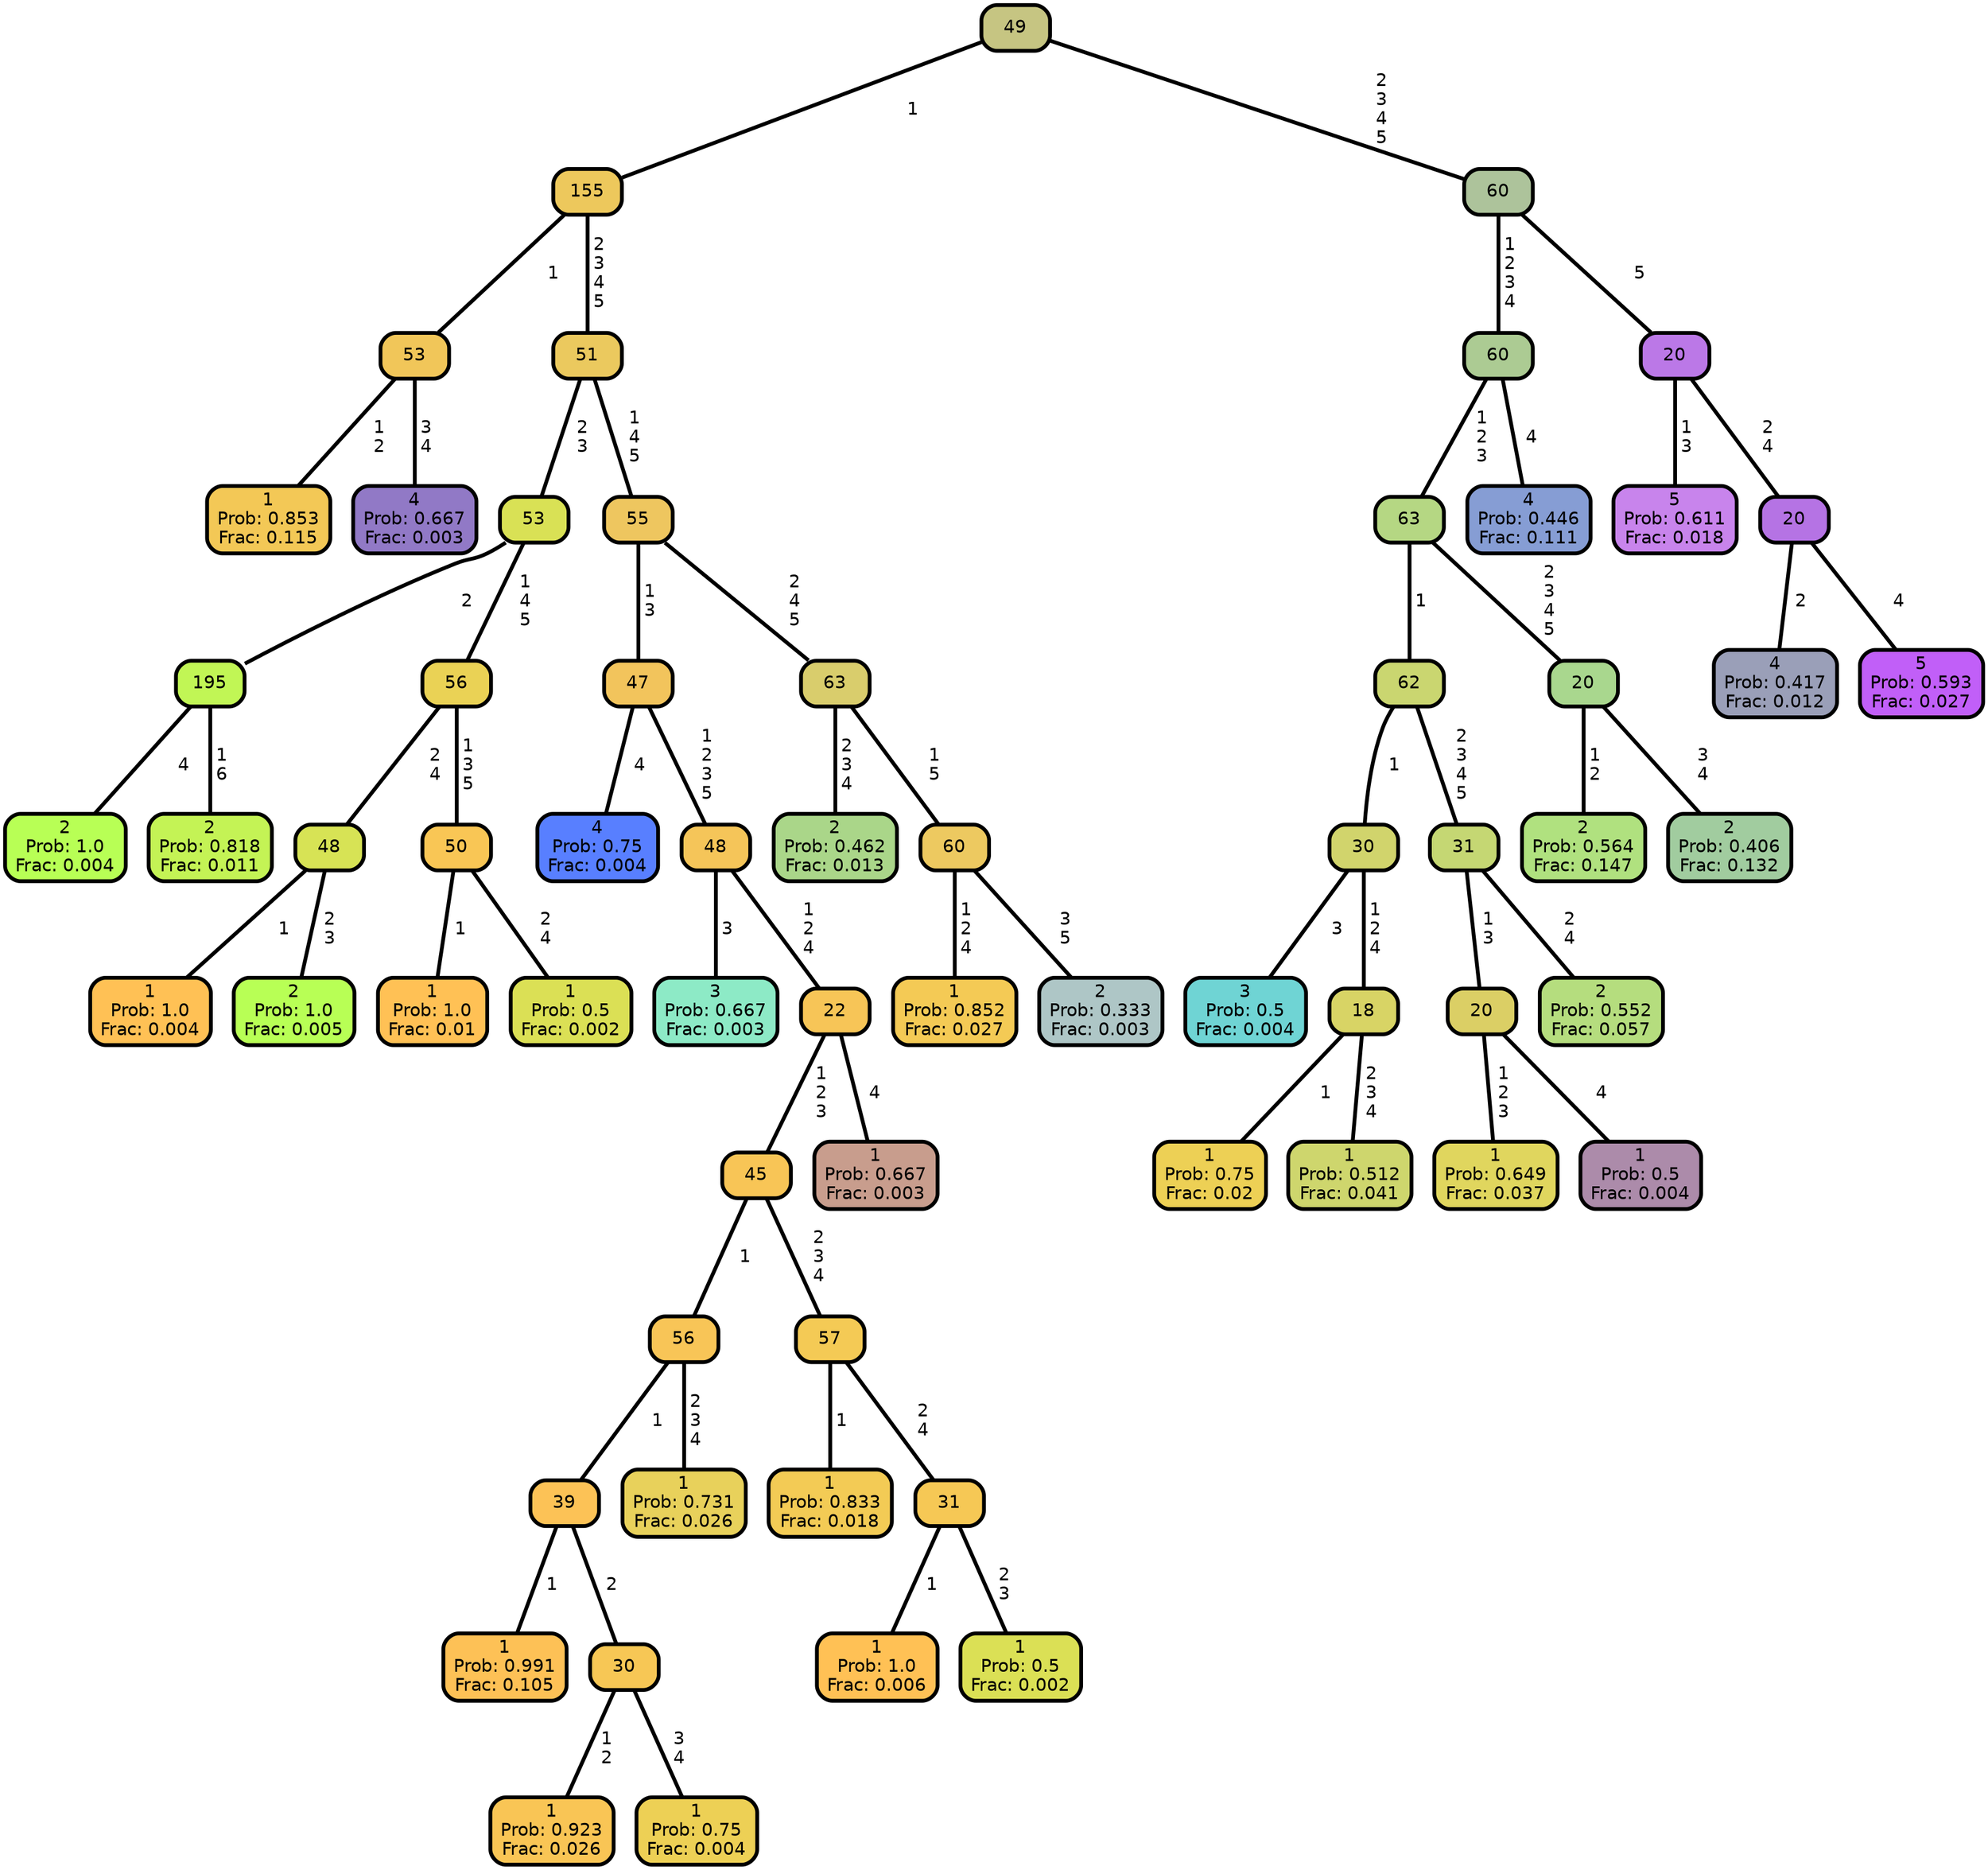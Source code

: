 graph Tree {
node [shape=box, style="filled, rounded",color="black",penwidth="3",fontcolor="black",                 fontname=helvetica] ;
graph [ranksep="0 equally", splines=straight,                 bgcolor=transparent, dpi=200] ;
edge [fontname=helvetica, color=black] ;
0 [label="1
Prob: 0.853
Frac: 0.115", fillcolor="#f3c856"] ;
1 [label="53", fillcolor="#f1c659"] ;
2 [label="4
Prob: 0.667
Frac: 0.003", fillcolor="#9179c6"] ;
3 [label="155", fillcolor="#edc85c"] ;
4 [label="2
Prob: 1.0
Frac: 0.004", fillcolor="#b8ff55"] ;
5 [label="195", fillcolor="#c1f655"] ;
6 [label="2
Prob: 0.818
Frac: 0.011", fillcolor="#c4f355"] ;
7 [label="53", fillcolor="#d9e155"] ;
8 [label="1
Prob: 1.0
Frac: 0.004", fillcolor="#ffc155"] ;
9 [label="48", fillcolor="#d7e355"] ;
10 [label="2
Prob: 1.0
Frac: 0.005", fillcolor="#b8ff55"] ;
11 [label="56", fillcolor="#ead255"] ;
12 [label="1
Prob: 1.0
Frac: 0.01", fillcolor="#ffc155"] ;
13 [label="50", fillcolor="#f9c655"] ;
14 [label="1
Prob: 0.5
Frac: 0.002", fillcolor="#dbe055"] ;
15 [label="51", fillcolor="#ebc95e"] ;
16 [label="4
Prob: 0.75
Frac: 0.004", fillcolor="#587fff"] ;
17 [label="47", fillcolor="#f2c45c"] ;
18 [label="3
Prob: 0.667
Frac: 0.003", fillcolor="#8deac6"] ;
19 [label="48", fillcolor="#f5c559"] ;
20 [label="1
Prob: 0.991
Frac: 0.105", fillcolor="#fdc156"] ;
21 [label="39", fillcolor="#fcc256"] ;
22 [label="1
Prob: 0.923
Frac: 0.026", fillcolor="#f9c555"] ;
23 [label="30", fillcolor="#f7c755"] ;
24 [label="1
Prob: 0.75
Frac: 0.004", fillcolor="#edd055"] ;
25 [label="56", fillcolor="#f8c557"] ;
26 [label="1
Prob: 0.731
Frac: 0.026", fillcolor="#e8d15b"] ;
27 [label="45", fillcolor="#f8c556"] ;
28 [label="1
Prob: 0.833
Frac: 0.018", fillcolor="#f3cb55"] ;
29 [label="57", fillcolor="#f4ca55"] ;
30 [label="1
Prob: 1.0
Frac: 0.006", fillcolor="#ffc155"] ;
31 [label="31", fillcolor="#f6c855"] ;
32 [label="1
Prob: 0.5
Frac: 0.002", fillcolor="#dbe055"] ;
33 [label="22", fillcolor="#f7c557"] ;
34 [label="1
Prob: 0.667
Frac: 0.003", fillcolor="#c89d8d"] ;
35 [label="55", fillcolor="#eec65f"] ;
36 [label="2
Prob: 0.462
Frac: 0.013", fillcolor="#aad689"] ;
37 [label="63", fillcolor="#d9cd6c"] ;
38 [label="1
Prob: 0.852
Frac: 0.027", fillcolor="#f4ca55"] ;
39 [label="60", fillcolor="#edc960"] ;
40 [label="2
Prob: 0.333
Frac: 0.003", fillcolor="#aec6c6"] ;
41 [label="49", fillcolor="#c6c582"] ;
42 [label="3
Prob: 0.5
Frac: 0.004", fillcolor="#6fd4d4"] ;
43 [label="30", fillcolor="#d1d46c"] ;
44 [label="1
Prob: 0.75
Frac: 0.02", fillcolor="#edd055"] ;
45 [label="18", fillcolor="#d8d465"] ;
46 [label="1
Prob: 0.512
Frac: 0.041", fillcolor="#ced66d"] ;
47 [label="62", fillcolor="#cad670"] ;
48 [label="1
Prob: 0.649
Frac: 0.037", fillcolor="#e0d65e"] ;
49 [label="20", fillcolor="#dbcf65"] ;
50 [label="1
Prob: 0.5
Frac: 0.004", fillcolor="#ac8baa"] ;
51 [label="31", fillcolor="#c5d773"] ;
52 [label="2
Prob: 0.552
Frac: 0.057", fillcolor="#b5dd7e"] ;
53 [label="63", fillcolor="#b5d783"] ;
54 [label="2
Prob: 0.564
Frac: 0.147", fillcolor="#b0e17f"] ;
55 [label="20", fillcolor="#a9d78e"] ;
56 [label="2
Prob: 0.406
Frac: 0.132", fillcolor="#a1cc9f"] ;
57 [label="60", fillcolor="#accb93"] ;
58 [label="4
Prob: 0.446
Frac: 0.111", fillcolor="#869dd4"] ;
59 [label="60", fillcolor="#adc39b"] ;
60 [label="5
Prob: 0.611
Frac: 0.018", fillcolor="#c884ec"] ;
61 [label="20", fillcolor="#bb78e7"] ;
62 [label="4
Prob: 0.417
Frac: 0.012", fillcolor="#9a9fb8"] ;
63 [label="20", fillcolor="#b573e4"] ;
64 [label="5
Prob: 0.593
Frac: 0.027", fillcolor="#c15ff8"] ;
1 -- 0 [label=" 1\n 2",penwidth=3] ;
1 -- 2 [label=" 3\n 4",penwidth=3] ;
3 -- 1 [label=" 1",penwidth=3] ;
3 -- 15 [label=" 2\n 3\n 4\n 5",penwidth=3] ;
5 -- 4 [label=" 4",penwidth=3] ;
5 -- 6 [label=" 1\n 6",penwidth=3] ;
7 -- 5 [label=" 2",penwidth=3] ;
7 -- 11 [label=" 1\n 4\n 5",penwidth=3] ;
9 -- 8 [label=" 1",penwidth=3] ;
9 -- 10 [label=" 2\n 3",penwidth=3] ;
11 -- 9 [label=" 2\n 4",penwidth=3] ;
11 -- 13 [label=" 1\n 3\n 5",penwidth=3] ;
13 -- 12 [label=" 1",penwidth=3] ;
13 -- 14 [label=" 2\n 4",penwidth=3] ;
15 -- 7 [label=" 2\n 3",penwidth=3] ;
15 -- 35 [label=" 1\n 4\n 5",penwidth=3] ;
17 -- 16 [label=" 4",penwidth=3] ;
17 -- 19 [label=" 1\n 2\n 3\n 5",penwidth=3] ;
19 -- 18 [label=" 3",penwidth=3] ;
19 -- 33 [label=" 1\n 2\n 4",penwidth=3] ;
21 -- 20 [label=" 1",penwidth=3] ;
21 -- 23 [label=" 2",penwidth=3] ;
23 -- 22 [label=" 1\n 2",penwidth=3] ;
23 -- 24 [label=" 3\n 4",penwidth=3] ;
25 -- 21 [label=" 1",penwidth=3] ;
25 -- 26 [label=" 2\n 3\n 4",penwidth=3] ;
27 -- 25 [label=" 1",penwidth=3] ;
27 -- 29 [label=" 2\n 3\n 4",penwidth=3] ;
29 -- 28 [label=" 1",penwidth=3] ;
29 -- 31 [label=" 2\n 4",penwidth=3] ;
31 -- 30 [label=" 1",penwidth=3] ;
31 -- 32 [label=" 2\n 3",penwidth=3] ;
33 -- 27 [label=" 1\n 2\n 3",penwidth=3] ;
33 -- 34 [label=" 4",penwidth=3] ;
35 -- 17 [label=" 1\n 3",penwidth=3] ;
35 -- 37 [label=" 2\n 4\n 5",penwidth=3] ;
37 -- 36 [label=" 2\n 3\n 4",penwidth=3] ;
37 -- 39 [label=" 1\n 5",penwidth=3] ;
39 -- 38 [label=" 1\n 2\n 4",penwidth=3] ;
39 -- 40 [label=" 3\n 5",penwidth=3] ;
41 -- 3 [label=" 1",penwidth=3] ;
41 -- 59 [label=" 2\n 3\n 4\n 5",penwidth=3] ;
43 -- 42 [label=" 3",penwidth=3] ;
43 -- 45 [label=" 1\n 2\n 4",penwidth=3] ;
45 -- 44 [label=" 1",penwidth=3] ;
45 -- 46 [label=" 2\n 3\n 4",penwidth=3] ;
47 -- 43 [label=" 1",penwidth=3] ;
47 -- 51 [label=" 2\n 3\n 4\n 5",penwidth=3] ;
49 -- 48 [label=" 1\n 2\n 3",penwidth=3] ;
49 -- 50 [label=" 4",penwidth=3] ;
51 -- 49 [label=" 1\n 3",penwidth=3] ;
51 -- 52 [label=" 2\n 4",penwidth=3] ;
53 -- 47 [label=" 1",penwidth=3] ;
53 -- 55 [label=" 2\n 3\n 4\n 5",penwidth=3] ;
55 -- 54 [label=" 1\n 2",penwidth=3] ;
55 -- 56 [label=" 3\n 4",penwidth=3] ;
57 -- 53 [label=" 1\n 2\n 3",penwidth=3] ;
57 -- 58 [label=" 4",penwidth=3] ;
59 -- 57 [label=" 1\n 2\n 3\n 4",penwidth=3] ;
59 -- 61 [label=" 5",penwidth=3] ;
61 -- 60 [label=" 1\n 3",penwidth=3] ;
61 -- 63 [label=" 2\n 4",penwidth=3] ;
63 -- 62 [label=" 2",penwidth=3] ;
63 -- 64 [label=" 4",penwidth=3] ;
{rank = same;}}